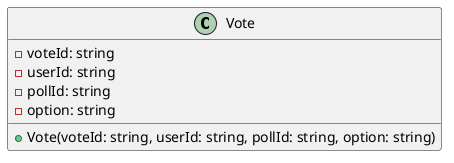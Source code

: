 @startuml Vote

class Vote {
    - voteId: string
    - userId: string
    - pollId: string
    - option: string

    + Vote(voteId: string, userId: string, pollId: string, option: string)
}

@enduml